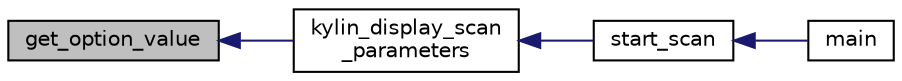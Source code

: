 digraph "get_option_value"
{
  edge [fontname="Helvetica",fontsize="10",labelfontname="Helvetica",labelfontsize="10"];
  node [fontname="Helvetica",fontsize="10",shape=record];
  rankdir="LR";
  Node88 [label="get_option_value",height=0.2,width=0.4,color="black", fillcolor="grey75", style="filled", fontcolor="black"];
  Node88 -> Node89 [dir="back",color="midnightblue",fontsize="10",style="solid"];
  Node89 [label="kylin_display_scan\l_parameters",height=0.2,width=0.4,color="black", fillcolor="white", style="filled",URL="$kylin__sane_8c.html#aaf24d1bc9e8c8b43afa56bbfd6a71475"];
  Node89 -> Node90 [dir="back",color="midnightblue",fontsize="10",style="solid"];
  Node90 [label="start_scan",height=0.2,width=0.4,color="black", fillcolor="white", style="filled",URL="$kylin__sane_8h.html#a2b640f15a12501131e316d17025fb5ac"];
  Node90 -> Node91 [dir="back",color="midnightblue",fontsize="10",style="solid"];
  Node91 [label="main",height=0.2,width=0.4,color="black", fillcolor="white", style="filled",URL="$main_8c.html#ae66f6b31b5ad750f1fe042a706a4e3d4"];
}
